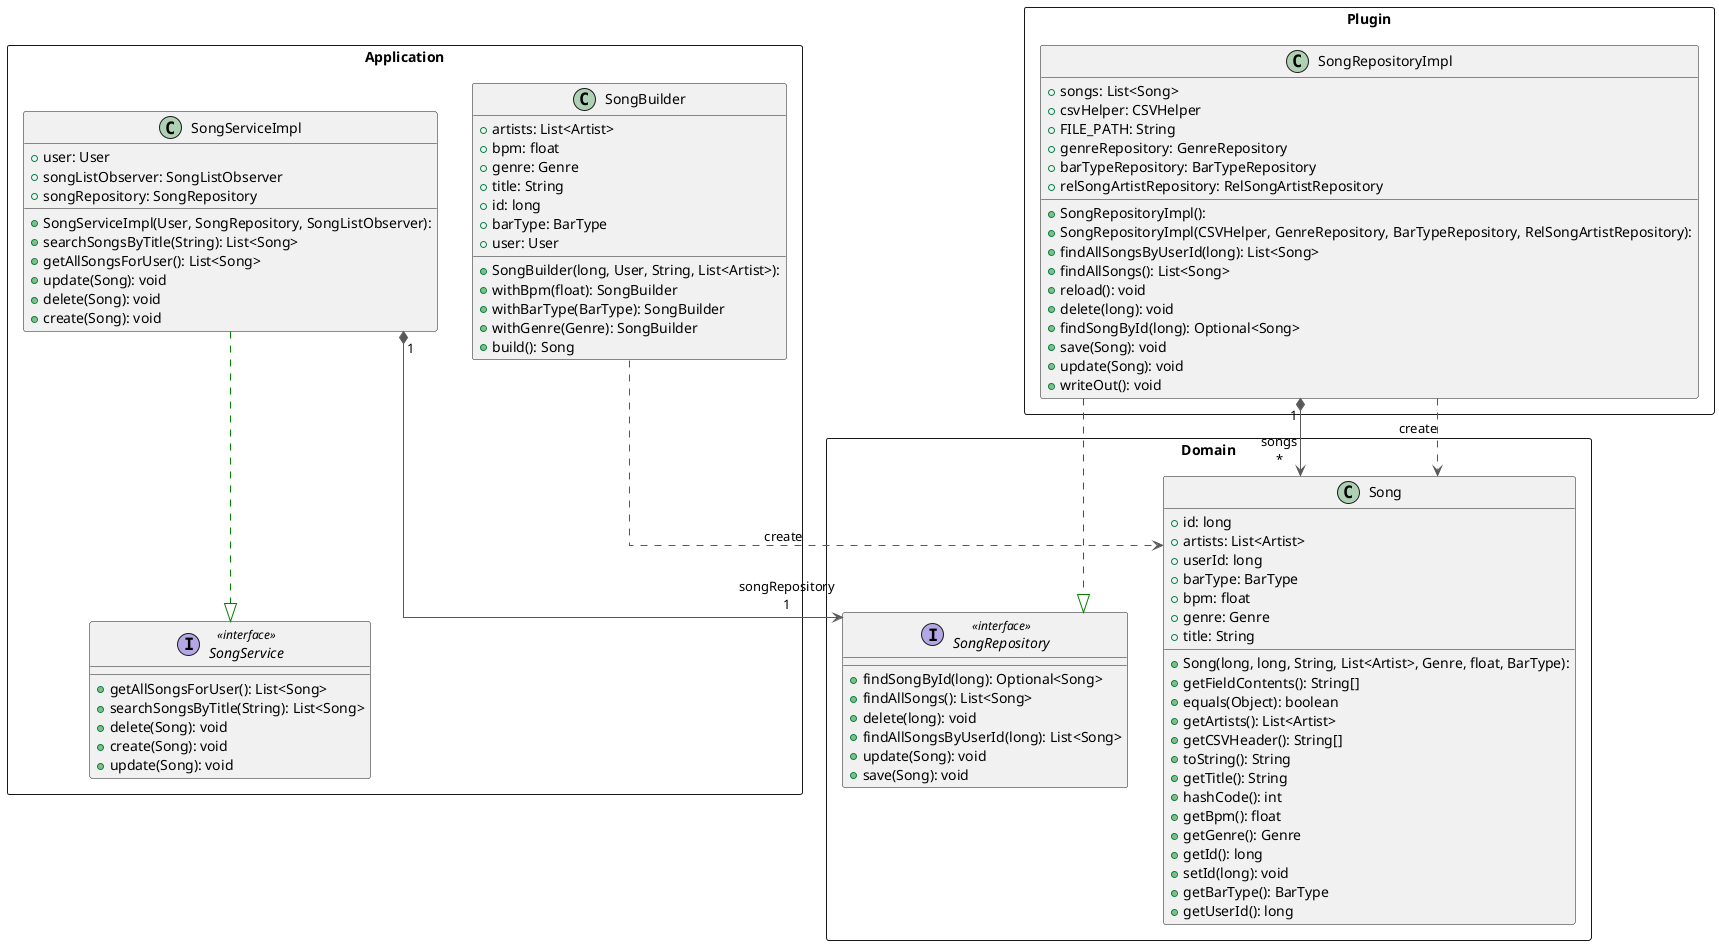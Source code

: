 @startuml

top to bottom direction
skinparam linetype ortho

package Domain <<Rectangle>> {

    class Song {
      + Song(long, long, String, List<Artist>, Genre, float, BarType):
      + id: long
      + artists: List<Artist>
      + userId: long
      + barType: BarType
      + bpm: float
      + genre: Genre
      + title: String
      + getFieldContents(): String[]
      + equals(Object): boolean
      + getArtists(): List<Artist>
      + getCSVHeader(): String[]
      + toString(): String
      + getTitle(): String
      + hashCode(): int
      + getBpm(): float
      + getGenre(): Genre
      + getId(): long
      + setId(long): void
      + getBarType(): BarType
      + getUserId(): long
    }

    interface SongRepository << interface >> {
      + findSongById(long): Optional<Song>
      + findAllSongs(): List<Song>
      + delete(long): void
      + findAllSongsByUserId(long): List<Song>
      + update(Song): void
      + save(Song): void
    }

}

package Application <<Rectangle>> {

    class SongBuilder {
      + SongBuilder(long, User, String, List<Artist>):
      + artists: List<Artist>
      + bpm: float
      + genre: Genre
      + title: String
      + id: long
      + barType: BarType
      + user: User
      + withBpm(float): SongBuilder
      + withBarType(BarType): SongBuilder
      + withGenre(Genre): SongBuilder
      + build(): Song
    }

    interface SongService << interface >> {
      + getAllSongsForUser(): List<Song>
      + searchSongsByTitle(String): List<Song>
      + delete(Song): void
      + create(Song): void
      + update(Song): void
    }

    class SongServiceImpl {
      + SongServiceImpl(User, SongRepository, SongListObserver):
      + user: User
      + songListObserver: SongListObserver
      + songRepository: SongRepository
      + searchSongsByTitle(String): List<Song>
      + getAllSongsForUser(): List<Song>
      + update(Song): void
      + delete(Song): void
      + create(Song): void
    }

}

package Plugin <<Rectangle>> {

    class SongRepositoryImpl {
      + SongRepositoryImpl():
      + SongRepositoryImpl(CSVHelper, GenreRepository, BarTypeRepository, RelSongArtistRepository):
      + songs: List<Song>
      + csvHelper: CSVHelper
      + FILE_PATH: String
      + genreRepository: GenreRepository
      + barTypeRepository: BarTypeRepository
      + relSongArtistRepository: RelSongArtistRepository
      + findAllSongsByUserId(long): List<Song>
      + findAllSongs(): List<Song>
      + reload(): void
      + delete(long): void
      + findSongById(long): Optional<Song>
      + save(Song): void
      + update(Song): void
      + writeOut(): void
    }

}


SongBuilder         -[#595959,dashed]->  Song               : "«create»"
SongRepositoryImpl "1" *-[#595959,plain]-> "songs\n*" Song               
SongRepositoryImpl  -[#595959,dashed]->  Song               : "«create»"
SongRepositoryImpl  -[#008200,dashed]-^  SongRepository     
SongServiceImpl    "1" *-[#595959,plain]-> "songRepository\n1" SongRepository     
SongServiceImpl     -[#008200,dashed]-^  SongService        
@enduml
